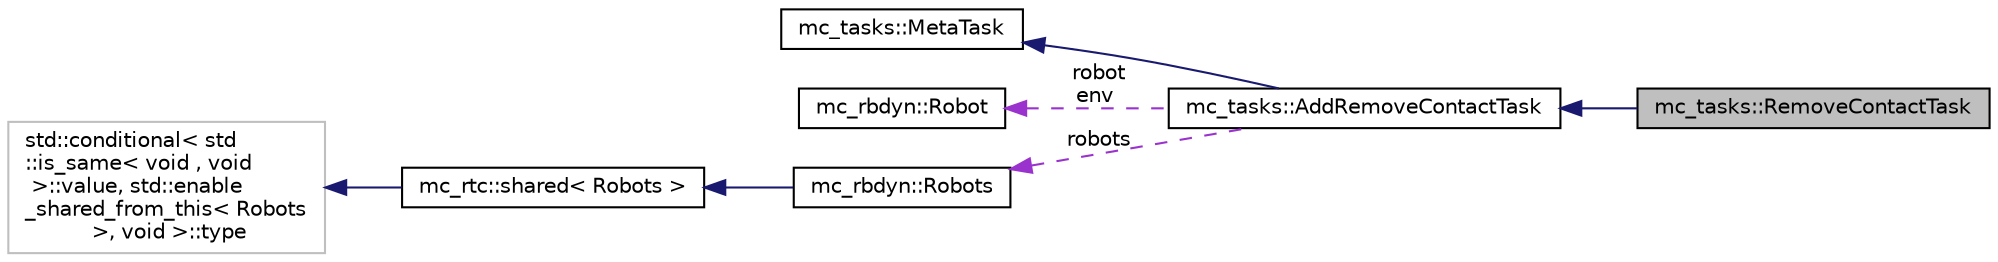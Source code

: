 digraph "mc_tasks::RemoveContactTask"
{
 // INTERACTIVE_SVG=YES
  edge [fontname="Helvetica",fontsize="10",labelfontname="Helvetica",labelfontsize="10"];
  node [fontname="Helvetica",fontsize="10",shape=record];
  rankdir="LR";
  Node3 [label="mc_tasks::RemoveContactTask",height=0.2,width=0.4,color="black", fillcolor="grey75", style="filled", fontcolor="black"];
  Node4 -> Node3 [dir="back",color="midnightblue",fontsize="10",style="solid",fontname="Helvetica"];
  Node4 [label="mc_tasks::AddRemoveContactTask",height=0.2,width=0.4,color="black", fillcolor="white", style="filled",URL="$structmc__tasks_1_1AddRemoveContactTask.html",tooltip="Add or remove a contact. "];
  Node5 -> Node4 [dir="back",color="midnightblue",fontsize="10",style="solid",fontname="Helvetica"];
  Node5 [label="mc_tasks::MetaTask",height=0.2,width=0.4,color="black", fillcolor="white", style="filled",URL="$structmc__tasks_1_1MetaTask.html",tooltip="Represents a generic task. "];
  Node6 -> Node4 [dir="back",color="darkorchid3",fontsize="10",style="dashed",label=" robot\nenv" ,fontname="Helvetica"];
  Node6 [label="mc_rbdyn::Robot",height=0.2,width=0.4,color="black", fillcolor="white", style="filled",URL="$structmc__rbdyn_1_1Robot.html"];
  Node7 -> Node4 [dir="back",color="darkorchid3",fontsize="10",style="dashed",label=" robots" ,fontname="Helvetica"];
  Node7 [label="mc_rbdyn::Robots",height=0.2,width=0.4,color="black", fillcolor="white", style="filled",URL="$structmc__rbdyn_1_1Robots.html"];
  Node8 -> Node7 [dir="back",color="midnightblue",fontsize="10",style="solid",fontname="Helvetica"];
  Node8 [label="mc_rtc::shared\< Robots \>",height=0.2,width=0.4,color="black", fillcolor="white", style="filled",URL="$structmc__rtc_1_1shared.html"];
  Node9 -> Node8 [dir="back",color="midnightblue",fontsize="10",style="solid",fontname="Helvetica"];
  Node9 [label="std::conditional\< std\l::is_same\< void , void\l \>::value, std::enable\l_shared_from_this\< Robots\l  \>, void  \>::type",height=0.2,width=0.4,color="grey75", fillcolor="white", style="filled"];
}
